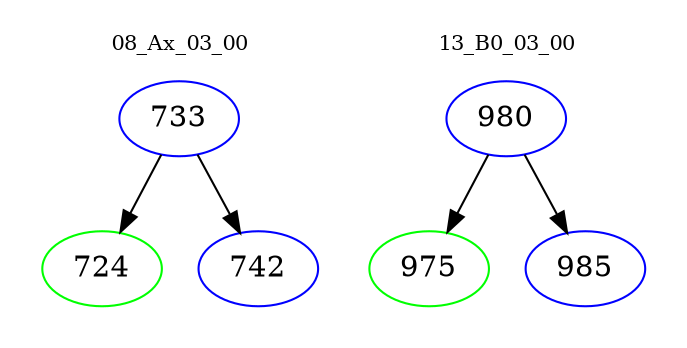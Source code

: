 digraph{
subgraph cluster_0 {
color = white
label = "08_Ax_03_00";
fontsize=10;
T0_733 [label="733", color="blue"]
T0_733 -> T0_724 [color="black"]
T0_724 [label="724", color="green"]
T0_733 -> T0_742 [color="black"]
T0_742 [label="742", color="blue"]
}
subgraph cluster_1 {
color = white
label = "13_B0_03_00";
fontsize=10;
T1_980 [label="980", color="blue"]
T1_980 -> T1_975 [color="black"]
T1_975 [label="975", color="green"]
T1_980 -> T1_985 [color="black"]
T1_985 [label="985", color="blue"]
}
}
